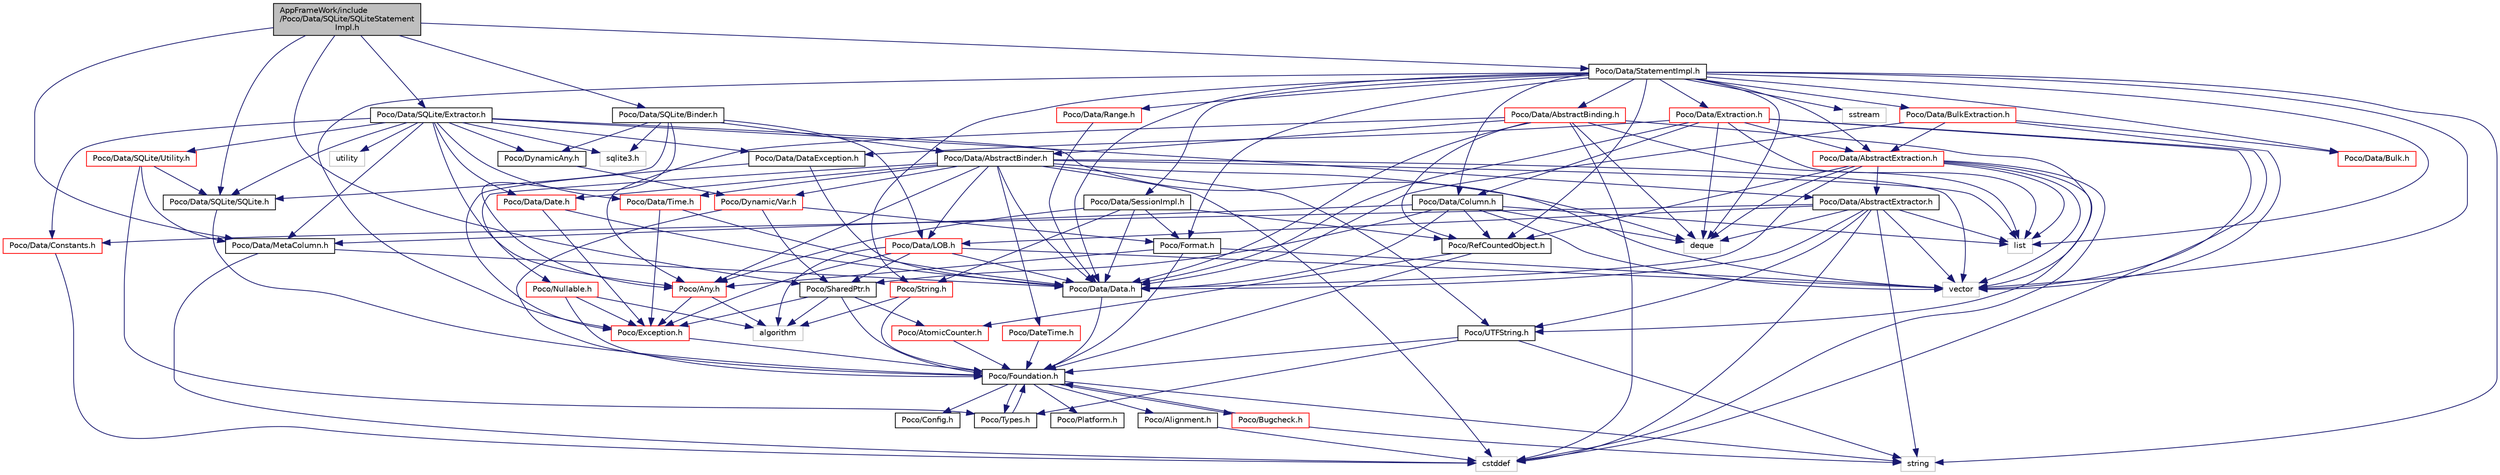 digraph "AppFrameWork/include/Poco/Data/SQLite/SQLiteStatementImpl.h"
{
 // LATEX_PDF_SIZE
  edge [fontname="Helvetica",fontsize="10",labelfontname="Helvetica",labelfontsize="10"];
  node [fontname="Helvetica",fontsize="10",shape=record];
  Node1 [label="AppFrameWork/include\l/Poco/Data/SQLite/SQLiteStatement\lImpl.h",height=0.2,width=0.4,color="black", fillcolor="grey75", style="filled", fontcolor="black",tooltip=" "];
  Node1 -> Node2 [color="midnightblue",fontsize="10",style="solid"];
  Node2 [label="Poco/Data/SQLite/SQLite.h",height=0.2,width=0.4,color="black", fillcolor="white", style="filled",URL="$SQLite_8h.html",tooltip=" "];
  Node2 -> Node3 [color="midnightblue",fontsize="10",style="solid"];
  Node3 [label="Poco/Foundation.h",height=0.2,width=0.4,color="black", fillcolor="white", style="filled",URL="$Foundation_8h.html",tooltip=" "];
  Node3 -> Node4 [color="midnightblue",fontsize="10",style="solid"];
  Node4 [label="Poco/Config.h",height=0.2,width=0.4,color="black", fillcolor="white", style="filled",URL="$Config_8h.html",tooltip=" "];
  Node3 -> Node5 [color="midnightblue",fontsize="10",style="solid"];
  Node5 [label="Poco/Platform.h",height=0.2,width=0.4,color="black", fillcolor="white", style="filled",URL="$Platform_8h.html",tooltip=" "];
  Node3 -> Node6 [color="midnightblue",fontsize="10",style="solid"];
  Node6 [label="Poco/Alignment.h",height=0.2,width=0.4,color="black", fillcolor="white", style="filled",URL="$Alignment_8h.html",tooltip=" "];
  Node6 -> Node7 [color="midnightblue",fontsize="10",style="solid"];
  Node7 [label="cstddef",height=0.2,width=0.4,color="grey75", fillcolor="white", style="filled",tooltip=" "];
  Node3 -> Node8 [color="midnightblue",fontsize="10",style="solid"];
  Node8 [label="Poco/Bugcheck.h",height=0.2,width=0.4,color="red", fillcolor="white", style="filled",URL="$Bugcheck_8h.html",tooltip=" "];
  Node8 -> Node3 [color="midnightblue",fontsize="10",style="solid"];
  Node8 -> Node9 [color="midnightblue",fontsize="10",style="solid"];
  Node9 [label="string",height=0.2,width=0.4,color="grey75", fillcolor="white", style="filled",tooltip=" "];
  Node3 -> Node11 [color="midnightblue",fontsize="10",style="solid"];
  Node11 [label="Poco/Types.h",height=0.2,width=0.4,color="black", fillcolor="white", style="filled",URL="$Types_8h.html",tooltip=" "];
  Node11 -> Node3 [color="midnightblue",fontsize="10",style="solid"];
  Node3 -> Node9 [color="midnightblue",fontsize="10",style="solid"];
  Node1 -> Node12 [color="midnightblue",fontsize="10",style="solid"];
  Node12 [label="Poco/Data/SQLite/Binder.h",height=0.2,width=0.4,color="black", fillcolor="white", style="filled",URL="$Binder_8h.html",tooltip=" "];
  Node12 -> Node2 [color="midnightblue",fontsize="10",style="solid"];
  Node12 -> Node13 [color="midnightblue",fontsize="10",style="solid"];
  Node13 [label="Poco/Data/AbstractBinder.h",height=0.2,width=0.4,color="black", fillcolor="white", style="filled",URL="$AbstractBinder_8h.html",tooltip=" "];
  Node13 -> Node14 [color="midnightblue",fontsize="10",style="solid"];
  Node14 [label="Poco/Data/Data.h",height=0.2,width=0.4,color="black", fillcolor="white", style="filled",URL="$Data_8h.html",tooltip=" "];
  Node14 -> Node3 [color="midnightblue",fontsize="10",style="solid"];
  Node13 -> Node15 [color="midnightblue",fontsize="10",style="solid"];
  Node15 [label="Poco/Data/Date.h",height=0.2,width=0.4,color="red", fillcolor="white", style="filled",URL="$Date_8h.html",tooltip=" "];
  Node15 -> Node14 [color="midnightblue",fontsize="10",style="solid"];
  Node15 -> Node20 [color="midnightblue",fontsize="10",style="solid"];
  Node20 [label="Poco/Exception.h",height=0.2,width=0.4,color="red", fillcolor="white", style="filled",URL="$Exception_8h.html",tooltip=" "];
  Node20 -> Node3 [color="midnightblue",fontsize="10",style="solid"];
  Node13 -> Node50 [color="midnightblue",fontsize="10",style="solid"];
  Node50 [label="Poco/Data/Time.h",height=0.2,width=0.4,color="red", fillcolor="white", style="filled",URL="$Time_8h.html",tooltip=" "];
  Node50 -> Node14 [color="midnightblue",fontsize="10",style="solid"];
  Node50 -> Node20 [color="midnightblue",fontsize="10",style="solid"];
  Node13 -> Node51 [color="midnightblue",fontsize="10",style="solid"];
  Node51 [label="Poco/Data/LOB.h",height=0.2,width=0.4,color="red", fillcolor="white", style="filled",URL="$LOB_8h.html",tooltip=" "];
  Node51 -> Node14 [color="midnightblue",fontsize="10",style="solid"];
  Node51 -> Node52 [color="midnightblue",fontsize="10",style="solid"];
  Node52 [label="Poco/SharedPtr.h",height=0.2,width=0.4,color="black", fillcolor="white", style="filled",URL="$SharedPtr_8h.html",tooltip=" "];
  Node52 -> Node3 [color="midnightblue",fontsize="10",style="solid"];
  Node52 -> Node20 [color="midnightblue",fontsize="10",style="solid"];
  Node52 -> Node53 [color="midnightblue",fontsize="10",style="solid"];
  Node53 [label="Poco/AtomicCounter.h",height=0.2,width=0.4,color="red", fillcolor="white", style="filled",URL="$AtomicCounter_8h.html",tooltip=" "];
  Node53 -> Node3 [color="midnightblue",fontsize="10",style="solid"];
  Node52 -> Node40 [color="midnightblue",fontsize="10",style="solid"];
  Node40 [label="algorithm",height=0.2,width=0.4,color="grey75", fillcolor="white", style="filled",tooltip=" "];
  Node51 -> Node20 [color="midnightblue",fontsize="10",style="solid"];
  Node51 -> Node47 [color="midnightblue",fontsize="10",style="solid"];
  Node47 [label="vector",height=0.2,width=0.4,color="grey75", fillcolor="white", style="filled",tooltip=" "];
  Node51 -> Node40 [color="midnightblue",fontsize="10",style="solid"];
  Node13 -> Node30 [color="midnightblue",fontsize="10",style="solid"];
  Node30 [label="Poco/DateTime.h",height=0.2,width=0.4,color="red", fillcolor="white", style="filled",URL="$DateTime_8h.html",tooltip=" "];
  Node30 -> Node3 [color="midnightblue",fontsize="10",style="solid"];
  Node13 -> Node61 [color="midnightblue",fontsize="10",style="solid"];
  Node61 [label="Poco/Nullable.h",height=0.2,width=0.4,color="red", fillcolor="white", style="filled",URL="$Nullable_8h.html",tooltip=" "];
  Node61 -> Node3 [color="midnightblue",fontsize="10",style="solid"];
  Node61 -> Node20 [color="midnightblue",fontsize="10",style="solid"];
  Node61 -> Node40 [color="midnightblue",fontsize="10",style="solid"];
  Node13 -> Node44 [color="midnightblue",fontsize="10",style="solid"];
  Node44 [label="Poco/Any.h",height=0.2,width=0.4,color="red", fillcolor="white", style="filled",URL="$Any_8h.html",tooltip=" "];
  Node44 -> Node20 [color="midnightblue",fontsize="10",style="solid"];
  Node44 -> Node40 [color="midnightblue",fontsize="10",style="solid"];
  Node13 -> Node63 [color="midnightblue",fontsize="10",style="solid"];
  Node63 [label="Poco/Dynamic/Var.h",height=0.2,width=0.4,color="red", fillcolor="white", style="filled",URL="$Var_8h.html",tooltip=" "];
  Node63 -> Node3 [color="midnightblue",fontsize="10",style="solid"];
  Node63 -> Node64 [color="midnightblue",fontsize="10",style="solid"];
  Node64 [label="Poco/Format.h",height=0.2,width=0.4,color="black", fillcolor="white", style="filled",URL="$Format_8h.html",tooltip=" "];
  Node64 -> Node3 [color="midnightblue",fontsize="10",style="solid"];
  Node64 -> Node44 [color="midnightblue",fontsize="10",style="solid"];
  Node64 -> Node47 [color="midnightblue",fontsize="10",style="solid"];
  Node63 -> Node52 [color="midnightblue",fontsize="10",style="solid"];
  Node13 -> Node42 [color="midnightblue",fontsize="10",style="solid"];
  Node42 [label="Poco/UTFString.h",height=0.2,width=0.4,color="black", fillcolor="white", style="filled",URL="$UTFString_8h.html",tooltip=" "];
  Node42 -> Node3 [color="midnightblue",fontsize="10",style="solid"];
  Node42 -> Node11 [color="midnightblue",fontsize="10",style="solid"];
  Node42 -> Node9 [color="midnightblue",fontsize="10",style="solid"];
  Node13 -> Node47 [color="midnightblue",fontsize="10",style="solid"];
  Node13 -> Node49 [color="midnightblue",fontsize="10",style="solid"];
  Node49 [label="deque",height=0.2,width=0.4,color="grey75", fillcolor="white", style="filled",tooltip=" "];
  Node13 -> Node48 [color="midnightblue",fontsize="10",style="solid"];
  Node48 [label="list",height=0.2,width=0.4,color="grey75", fillcolor="white", style="filled",tooltip=" "];
  Node13 -> Node7 [color="midnightblue",fontsize="10",style="solid"];
  Node12 -> Node51 [color="midnightblue",fontsize="10",style="solid"];
  Node12 -> Node44 [color="midnightblue",fontsize="10",style="solid"];
  Node12 -> Node67 [color="midnightblue",fontsize="10",style="solid"];
  Node67 [label="Poco/DynamicAny.h",height=0.2,width=0.4,color="black", fillcolor="white", style="filled",URL="$DynamicAny_8h.html",tooltip=" "];
  Node67 -> Node63 [color="midnightblue",fontsize="10",style="solid"];
  Node12 -> Node68 [color="midnightblue",fontsize="10",style="solid"];
  Node68 [label="sqlite3.h",height=0.2,width=0.4,color="grey75", fillcolor="white", style="filled",tooltip=" "];
  Node1 -> Node69 [color="midnightblue",fontsize="10",style="solid"];
  Node69 [label="Poco/Data/SQLite/Extractor.h",height=0.2,width=0.4,color="black", fillcolor="white", style="filled",URL="$Extractor_8h.html",tooltip=" "];
  Node69 -> Node2 [color="midnightblue",fontsize="10",style="solid"];
  Node69 -> Node70 [color="midnightblue",fontsize="10",style="solid"];
  Node70 [label="Poco/Data/SQLite/Utility.h",height=0.2,width=0.4,color="red", fillcolor="white", style="filled",URL="$Data_2SQLite_2Utility_8h.html",tooltip=" "];
  Node70 -> Node2 [color="midnightblue",fontsize="10",style="solid"];
  Node70 -> Node71 [color="midnightblue",fontsize="10",style="solid"];
  Node71 [label="Poco/Data/MetaColumn.h",height=0.2,width=0.4,color="black", fillcolor="white", style="filled",URL="$MetaColumn_8h.html",tooltip=" "];
  Node71 -> Node14 [color="midnightblue",fontsize="10",style="solid"];
  Node71 -> Node7 [color="midnightblue",fontsize="10",style="solid"];
  Node70 -> Node11 [color="midnightblue",fontsize="10",style="solid"];
  Node69 -> Node80 [color="midnightblue",fontsize="10",style="solid"];
  Node80 [label="Poco/Data/AbstractExtractor.h",height=0.2,width=0.4,color="black", fillcolor="white", style="filled",URL="$AbstractExtractor_8h.html",tooltip=" "];
  Node80 -> Node14 [color="midnightblue",fontsize="10",style="solid"];
  Node80 -> Node81 [color="midnightblue",fontsize="10",style="solid"];
  Node81 [label="Poco/Data/Constants.h",height=0.2,width=0.4,color="red", fillcolor="white", style="filled",URL="$Constants_8h.html",tooltip=" "];
  Node81 -> Node7 [color="midnightblue",fontsize="10",style="solid"];
  Node80 -> Node51 [color="midnightblue",fontsize="10",style="solid"];
  Node80 -> Node42 [color="midnightblue",fontsize="10",style="solid"];
  Node80 -> Node47 [color="midnightblue",fontsize="10",style="solid"];
  Node80 -> Node49 [color="midnightblue",fontsize="10",style="solid"];
  Node80 -> Node48 [color="midnightblue",fontsize="10",style="solid"];
  Node80 -> Node9 [color="midnightblue",fontsize="10",style="solid"];
  Node80 -> Node7 [color="midnightblue",fontsize="10",style="solid"];
  Node69 -> Node71 [color="midnightblue",fontsize="10",style="solid"];
  Node69 -> Node95 [color="midnightblue",fontsize="10",style="solid"];
  Node95 [label="Poco/Data/DataException.h",height=0.2,width=0.4,color="black", fillcolor="white", style="filled",URL="$DataException_8h.html",tooltip=" "];
  Node95 -> Node14 [color="midnightblue",fontsize="10",style="solid"];
  Node95 -> Node20 [color="midnightblue",fontsize="10",style="solid"];
  Node69 -> Node81 [color="midnightblue",fontsize="10",style="solid"];
  Node69 -> Node15 [color="midnightblue",fontsize="10",style="solid"];
  Node69 -> Node50 [color="midnightblue",fontsize="10",style="solid"];
  Node69 -> Node44 [color="midnightblue",fontsize="10",style="solid"];
  Node69 -> Node67 [color="midnightblue",fontsize="10",style="solid"];
  Node69 -> Node68 [color="midnightblue",fontsize="10",style="solid"];
  Node69 -> Node47 [color="midnightblue",fontsize="10",style="solid"];
  Node69 -> Node125 [color="midnightblue",fontsize="10",style="solid"];
  Node125 [label="utility",height=0.2,width=0.4,color="grey75", fillcolor="white", style="filled",tooltip=" "];
  Node1 -> Node76 [color="midnightblue",fontsize="10",style="solid"];
  Node76 [label="Poco/Data/StatementImpl.h",height=0.2,width=0.4,color="black", fillcolor="white", style="filled",URL="$StatementImpl_8h.html",tooltip=" "];
  Node76 -> Node14 [color="midnightblue",fontsize="10",style="solid"];
  Node76 -> Node77 [color="midnightblue",fontsize="10",style="solid"];
  Node77 [label="Poco/Data/AbstractBinding.h",height=0.2,width=0.4,color="red", fillcolor="white", style="filled",URL="$AbstractBinding_8h.html",tooltip=" "];
  Node77 -> Node14 [color="midnightblue",fontsize="10",style="solid"];
  Node77 -> Node13 [color="midnightblue",fontsize="10",style="solid"];
  Node77 -> Node44 [color="midnightblue",fontsize="10",style="solid"];
  Node77 -> Node74 [color="midnightblue",fontsize="10",style="solid"];
  Node74 [label="Poco/RefCountedObject.h",height=0.2,width=0.4,color="black", fillcolor="white", style="filled",URL="$RefCountedObject_8h.html",tooltip=" "];
  Node74 -> Node3 [color="midnightblue",fontsize="10",style="solid"];
  Node74 -> Node53 [color="midnightblue",fontsize="10",style="solid"];
  Node77 -> Node47 [color="midnightblue",fontsize="10",style="solid"];
  Node77 -> Node48 [color="midnightblue",fontsize="10",style="solid"];
  Node77 -> Node49 [color="midnightblue",fontsize="10",style="solid"];
  Node77 -> Node7 [color="midnightblue",fontsize="10",style="solid"];
  Node76 -> Node79 [color="midnightblue",fontsize="10",style="solid"];
  Node79 [label="Poco/Data/AbstractExtraction.h",height=0.2,width=0.4,color="red", fillcolor="white", style="filled",URL="$AbstractExtraction_8h.html",tooltip=" "];
  Node79 -> Node14 [color="midnightblue",fontsize="10",style="solid"];
  Node79 -> Node80 [color="midnightblue",fontsize="10",style="solid"];
  Node79 -> Node74 [color="midnightblue",fontsize="10",style="solid"];
  Node79 -> Node42 [color="midnightblue",fontsize="10",style="solid"];
  Node79 -> Node47 [color="midnightblue",fontsize="10",style="solid"];
  Node79 -> Node49 [color="midnightblue",fontsize="10",style="solid"];
  Node79 -> Node48 [color="midnightblue",fontsize="10",style="solid"];
  Node79 -> Node7 [color="midnightblue",fontsize="10",style="solid"];
  Node76 -> Node85 [color="midnightblue",fontsize="10",style="solid"];
  Node85 [label="Poco/Data/Range.h",height=0.2,width=0.4,color="red", fillcolor="white", style="filled",URL="$Range_8h.html",tooltip=" "];
  Node85 -> Node14 [color="midnightblue",fontsize="10",style="solid"];
  Node76 -> Node86 [color="midnightblue",fontsize="10",style="solid"];
  Node86 [label="Poco/Data/Bulk.h",height=0.2,width=0.4,color="red", fillcolor="white", style="filled",URL="$Bulk_8h.html",tooltip=" "];
  Node76 -> Node88 [color="midnightblue",fontsize="10",style="solid"];
  Node88 [label="Poco/Data/Column.h",height=0.2,width=0.4,color="black", fillcolor="white", style="filled",URL="$Column_8h.html",tooltip=" "];
  Node88 -> Node14 [color="midnightblue",fontsize="10",style="solid"];
  Node88 -> Node71 [color="midnightblue",fontsize="10",style="solid"];
  Node88 -> Node52 [color="midnightblue",fontsize="10",style="solid"];
  Node88 -> Node74 [color="midnightblue",fontsize="10",style="solid"];
  Node88 -> Node47 [color="midnightblue",fontsize="10",style="solid"];
  Node88 -> Node48 [color="midnightblue",fontsize="10",style="solid"];
  Node88 -> Node49 [color="midnightblue",fontsize="10",style="solid"];
  Node76 -> Node89 [color="midnightblue",fontsize="10",style="solid"];
  Node89 [label="Poco/Data/Extraction.h",height=0.2,width=0.4,color="red", fillcolor="white", style="filled",URL="$Extraction_8h.html",tooltip=" "];
  Node89 -> Node14 [color="midnightblue",fontsize="10",style="solid"];
  Node89 -> Node79 [color="midnightblue",fontsize="10",style="solid"];
  Node89 -> Node88 [color="midnightblue",fontsize="10",style="solid"];
  Node89 -> Node95 [color="midnightblue",fontsize="10",style="solid"];
  Node89 -> Node47 [color="midnightblue",fontsize="10",style="solid"];
  Node89 -> Node48 [color="midnightblue",fontsize="10",style="solid"];
  Node89 -> Node49 [color="midnightblue",fontsize="10",style="solid"];
  Node89 -> Node7 [color="midnightblue",fontsize="10",style="solid"];
  Node76 -> Node98 [color="midnightblue",fontsize="10",style="solid"];
  Node98 [label="Poco/Data/BulkExtraction.h",height=0.2,width=0.4,color="red", fillcolor="white", style="filled",URL="$BulkExtraction_8h.html",tooltip=" "];
  Node98 -> Node14 [color="midnightblue",fontsize="10",style="solid"];
  Node98 -> Node79 [color="midnightblue",fontsize="10",style="solid"];
  Node98 -> Node86 [color="midnightblue",fontsize="10",style="solid"];
  Node98 -> Node47 [color="midnightblue",fontsize="10",style="solid"];
  Node76 -> Node73 [color="midnightblue",fontsize="10",style="solid"];
  Node73 [label="Poco/Data/SessionImpl.h",height=0.2,width=0.4,color="black", fillcolor="white", style="filled",URL="$SessionImpl_8h.html",tooltip=" "];
  Node73 -> Node14 [color="midnightblue",fontsize="10",style="solid"];
  Node73 -> Node74 [color="midnightblue",fontsize="10",style="solid"];
  Node73 -> Node38 [color="midnightblue",fontsize="10",style="solid"];
  Node38 [label="Poco/String.h",height=0.2,width=0.4,color="red", fillcolor="white", style="filled",URL="$String_8h.html",tooltip=" "];
  Node38 -> Node3 [color="midnightblue",fontsize="10",style="solid"];
  Node38 -> Node40 [color="midnightblue",fontsize="10",style="solid"];
  Node73 -> Node64 [color="midnightblue",fontsize="10",style="solid"];
  Node73 -> Node44 [color="midnightblue",fontsize="10",style="solid"];
  Node76 -> Node74 [color="midnightblue",fontsize="10",style="solid"];
  Node76 -> Node38 [color="midnightblue",fontsize="10",style="solid"];
  Node76 -> Node64 [color="midnightblue",fontsize="10",style="solid"];
  Node76 -> Node20 [color="midnightblue",fontsize="10",style="solid"];
  Node76 -> Node47 [color="midnightblue",fontsize="10",style="solid"];
  Node76 -> Node48 [color="midnightblue",fontsize="10",style="solid"];
  Node76 -> Node49 [color="midnightblue",fontsize="10",style="solid"];
  Node76 -> Node9 [color="midnightblue",fontsize="10",style="solid"];
  Node76 -> Node99 [color="midnightblue",fontsize="10",style="solid"];
  Node99 [label="sstream",height=0.2,width=0.4,color="grey75", fillcolor="white", style="filled",tooltip=" "];
  Node1 -> Node71 [color="midnightblue",fontsize="10",style="solid"];
  Node1 -> Node52 [color="midnightblue",fontsize="10",style="solid"];
}
